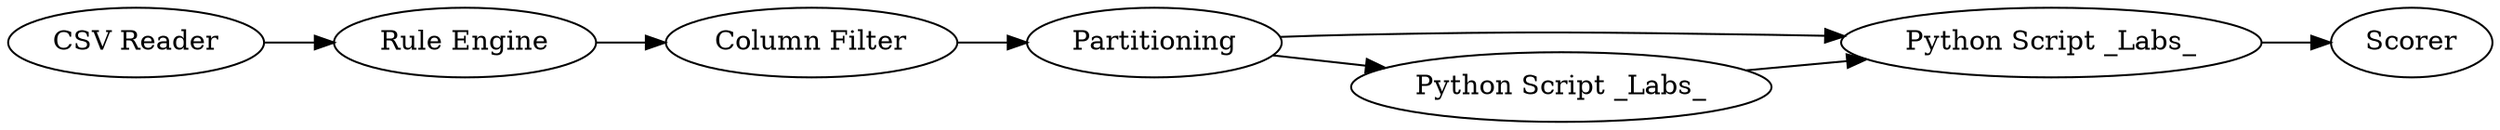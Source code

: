 digraph {
	3 -> 2
	8 -> 9
	8 -> 4
	9 -> 10
	2 -> 8
	1 -> 3
	4 -> 9
	1 [label="CSV Reader"]
	9 [label="Python Script _Labs_"]
	4 [label="Python Script _Labs_"]
	8 [label=Partitioning]
	3 [label="Rule Engine"]
	2 [label="Column Filter"]
	10 [label=Scorer]
	rankdir=LR
}
